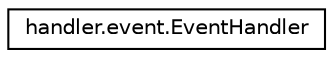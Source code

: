 digraph "Graphical Class Hierarchy"
{
  edge [fontname="Helvetica",fontsize="10",labelfontname="Helvetica",labelfontsize="10"];
  node [fontname="Helvetica",fontsize="10",shape=record];
  rankdir="LR";
  Node0 [label="handler.event.EventHandler",height=0.2,width=0.4,color="black", fillcolor="white", style="filled",URL="$classhandler_1_1event_1_1_event_handler.html"];
}
